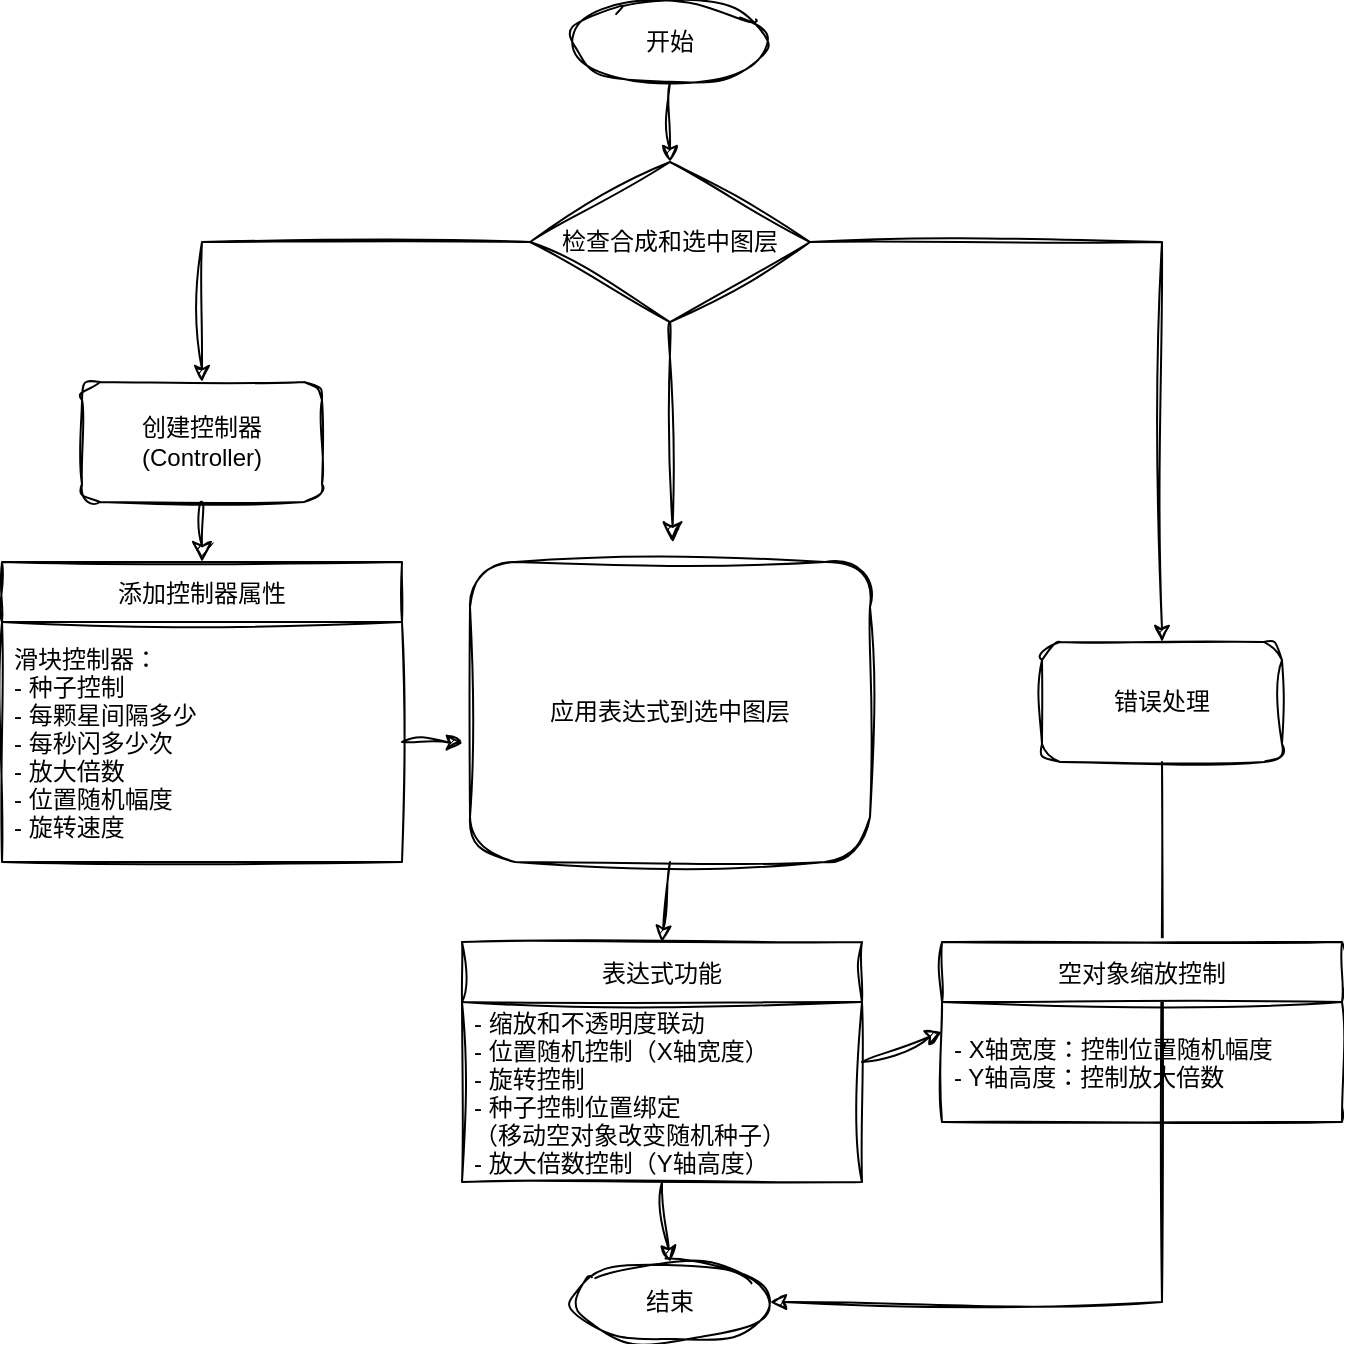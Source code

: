 <mxfile>
    <diagram id="auto_blinking_flow" name="Auto Blinking Flow">
        <mxGraphModel dx="1199" dy="722" grid="1" gridSize="10" guides="1" tooltips="1" connect="1" arrows="1" fold="1" page="1" pageScale="1" pageWidth="850" pageHeight="1100" math="0" shadow="0">
            <root>
                <mxCell id="0"/>
                <mxCell id="1" parent="0"/>
                <mxCell id="start" value="开始" style="ellipse;whiteSpace=wrap;html=1;sketch=1;curveFitting=1;jiggle=2;" parent="1" vertex="1">
                    <mxGeometry x="394" y="200" width="100" height="40" as="geometry"/>
                </mxCell>
                <mxCell id="check" value="检查合成和选中图层" style="rhombus;whiteSpace=wrap;html=1;sketch=1;curveFitting=1;jiggle=2;" parent="1" vertex="1">
                    <mxGeometry x="374" y="280" width="140" height="80" as="geometry"/>
                </mxCell>
                <mxCell id="lTss8gsfFAhIHoQFXte4-3" style="edgeStyle=none;curved=1;rounded=0;orthogonalLoop=1;jettySize=auto;html=1;exitX=0.5;exitY=1;exitDx=0;exitDy=0;entryX=0.5;entryY=0;entryDx=0;entryDy=0;fontSize=12;startSize=8;endSize=8;sketch=1;curveFitting=1;jiggle=2;" parent="1" source="createController" target="addControllers" edge="1">
                    <mxGeometry relative="1" as="geometry"/>
                </mxCell>
                <mxCell id="createController" value="创建控制器(Controller)" style="rounded=1;whiteSpace=wrap;html=1;sketch=1;curveFitting=1;jiggle=2;" parent="1" vertex="1">
                    <mxGeometry x="150" y="390" width="120" height="60" as="geometry"/>
                </mxCell>
                <mxCell id="addControllers" value="添加控制器属性" style="swimlane;fontStyle=0;childLayout=stackLayout;horizontal=1;startSize=30;horizontalStack=0;resizeParent=1;resizeParentMax=0;resizeLast=0;collapsible=1;marginBottom=0;sketch=1;curveFitting=1;jiggle=2;" parent="1" vertex="1">
                    <mxGeometry x="110" y="480" width="200" height="150" as="geometry"/>
                </mxCell>
                <mxCell id="sliders" value="滑块控制器：&#10;- 种子控制&#10;- 每颗星间隔多少&#10;- 每秒闪多少次&#10;- 放大倍数&#10;- 位置随机幅度&#10;- 旋转速度" style="text;align=left;verticalAlign=middle;spacingLeft=4;spacingRight=4;overflow=hidden;points=[[0,0.5],[1,0.5]];portConstraint=eastwest;rotatable=0;rounded=1;sketch=1;curveFitting=1;jiggle=2;" parent="addControllers" vertex="1">
                    <mxGeometry y="30" width="200" height="120" as="geometry"/>
                </mxCell>
                <mxCell id="applyExpr" value="应用表达式到选中图层" style="rounded=1;whiteSpace=wrap;html=1;sketch=1;curveFitting=1;jiggle=2;" parent="1" vertex="1">
                    <mxGeometry x="344" y="480" width="200" height="150" as="geometry"/>
                </mxCell>
                <mxCell id="expressions" value="表达式功能" style="swimlane;fontStyle=0;childLayout=stackLayout;horizontal=1;startSize=30;horizontalStack=0;resizeParent=1;resizeParentMax=0;resizeLast=0;collapsible=1;marginBottom=0;sketch=1;curveFitting=1;jiggle=2;" parent="1" vertex="1">
                    <mxGeometry x="340" y="670" width="200" height="120" as="geometry"/>
                </mxCell>
                <mxCell id="exprList" value="- 缩放和不透明度联动&#10;- 位置随机控制（X轴宽度）&#10;- 旋转控制&#10;- 种子控制位置绑定&#10;（移动空对象改变随机种子）&#10;- 放大倍数控制（Y轴高度）" style="text;align=left;verticalAlign=middle;spacingLeft=4;spacingRight=4;overflow=hidden;points=[[0,0.5],[1,0.5]];portConstraint=eastwest;rotatable=0;sketch=1;curveFitting=1;jiggle=2;" parent="expressions" vertex="1">
                    <mxGeometry y="30" width="200" height="90" as="geometry"/>
                </mxCell>
                <mxCell id="end" value="结束" style="ellipse;whiteSpace=wrap;html=1;sketch=1;curveFitting=1;jiggle=2;" parent="1" vertex="1">
                    <mxGeometry x="394" y="830" width="100" height="40" as="geometry"/>
                </mxCell>
                <mxCell id="conn1" value="" style="endArrow=classic;html=1;rounded=0;exitX=0.5;exitY=1;exitDx=0;exitDy=0;entryX=0.5;entryY=0;entryDx=0;entryDy=0;sketch=1;curveFitting=1;jiggle=2;" parent="1" source="start" target="check" edge="1">
                    <mxGeometry width="50" height="50" relative="1" as="geometry"/>
                </mxCell>
                <mxCell id="conn2" value="" style="endArrow=classic;html=1;rounded=0;exitX=0;exitY=0.5;exitDx=0;exitDy=0;entryX=0.5;entryY=0;entryDx=0;entryDy=0;sketch=1;curveFitting=1;jiggle=2;" parent="1" source="check" target="createController" edge="1">
                    <mxGeometry width="50" height="50" relative="1" as="geometry">
                        <Array as="points">
                            <mxPoint x="210" y="320"/>
                        </Array>
                    </mxGeometry>
                </mxCell>
                <mxCell id="conn4" value="" style="endArrow=classic;html=1;rounded=0;exitX=1;exitY=0.5;exitDx=0;exitDy=0;entryX=-0.018;entryY=0.603;entryDx=0;entryDy=0;entryPerimeter=0;sketch=1;curveFitting=1;jiggle=2;" parent="1" source="sliders" target="applyExpr" edge="1">
                    <mxGeometry width="50" height="50" relative="1" as="geometry"/>
                </mxCell>
                <mxCell id="conn5" value="" style="endArrow=classic;html=1;rounded=0;exitX=0.5;exitY=1;exitDx=0;exitDy=0;entryX=0.5;entryY=0;entryDx=0;entryDy=0;sketch=1;curveFitting=1;jiggle=2;" parent="1" source="applyExpr" target="expressions" edge="1">
                    <mxGeometry width="50" height="50" relative="1" as="geometry"/>
                </mxCell>
                <mxCell id="conn6" value="" style="endArrow=classic;html=1;rounded=0;exitX=0.5;exitY=1;exitDx=0;exitDy=0;entryX=0.5;entryY=0;entryDx=0;entryDy=0;sketch=1;curveFitting=1;jiggle=2;" parent="1" source="expressions" target="end" edge="1">
                    <mxGeometry width="50" height="50" relative="1" as="geometry"/>
                </mxCell>
                <mxCell id="error" value="错误处理" style="rounded=1;whiteSpace=wrap;html=1;sketch=1;curveFitting=1;jiggle=2;" parent="1" vertex="1">
                    <mxGeometry x="630" y="520" width="120" height="60" as="geometry"/>
                </mxCell>
                <mxCell id="conn7" value="" style="endArrow=classic;html=1;rounded=0;exitX=1;exitY=0.5;exitDx=0;exitDy=0;entryX=0.5;entryY=0;entryDx=0;entryDy=0;sketch=1;curveFitting=1;jiggle=2;" parent="1" source="check" target="error" edge="1">
                    <mxGeometry x="0.458" relative="1" as="geometry">
                        <Array as="points">
                            <mxPoint x="690" y="320"/>
                        </Array>
                        <mxPoint as="offset"/>
                    </mxGeometry>
                </mxCell>
                <mxCell id="conn8" value="" style="endArrow=classic;html=1;rounded=0;exitX=0.5;exitY=1;exitDx=0;exitDy=0;entryX=1;entryY=0.5;entryDx=0;entryDy=0;sketch=1;curveFitting=1;jiggle=2;" parent="1" source="error" target="end" edge="1">
                    <mxGeometry width="50" height="50" relative="1" as="geometry">
                        <Array as="points">
                            <mxPoint x="690" y="850"/>
                        </Array>
                    </mxGeometry>
                </mxCell>
                <mxCell id="lTss8gsfFAhIHoQFXte4-4" style="edgeStyle=none;curved=1;rounded=0;orthogonalLoop=1;jettySize=auto;html=1;exitX=0.5;exitY=1;exitDx=0;exitDy=0;entryX=0.507;entryY=-0.065;entryDx=0;entryDy=0;entryPerimeter=0;fontSize=12;startSize=8;endSize=8;sketch=1;curveFitting=1;jiggle=2;" parent="1" source="check" target="applyExpr" edge="1">
                    <mxGeometry relative="1" as="geometry"/>
                </mxCell>
                <mxCell id="scaleControl" value="空对象缩放控制" style="swimlane;fontStyle=0;childLayout=stackLayout;horizontal=1;startSize=30;horizontalStack=0;resizeParent=1;resizeParentMax=0;resizeLast=0;collapsible=1;marginBottom=0;sketch=1;curveFitting=1;jiggle=2;" parent="1" vertex="1">
                    <mxGeometry x="580" y="670" width="200" height="90" as="geometry"/>
                </mxCell>
                <mxCell id="scaleList" value="- X轴宽度：控制位置随机幅度&#10;- Y轴高度：控制放大倍数" style="text;align=left;verticalAlign=middle;spacingLeft=4;spacingRight=4;overflow=hidden;points=[[0,0.5],[1,0.5]];portConstraint=eastwest;rotatable=0;sketch=1;curveFitting=1;jiggle=2;" parent="scaleControl" vertex="1">
                    <mxGeometry y="30" width="200" height="60" as="geometry"/>
                </mxCell>
                <mxCell id="scaleConn" value="" style="endArrow=classic;html=1;rounded=0;exitX=1;exitY=0.5;exitDx=0;exitDy=0;entryX=0;entryY=0.5;entryDx=0;entryDy=0;sketch=1;curveFitting=1;jiggle=2;" parent="1" source="expressions" target="scaleControl" edge="1">
                    <mxGeometry width="50" height="50" relative="1" as="geometry"/>
                </mxCell>
            </root>
        </mxGraphModel>
    </diagram>
</mxfile>